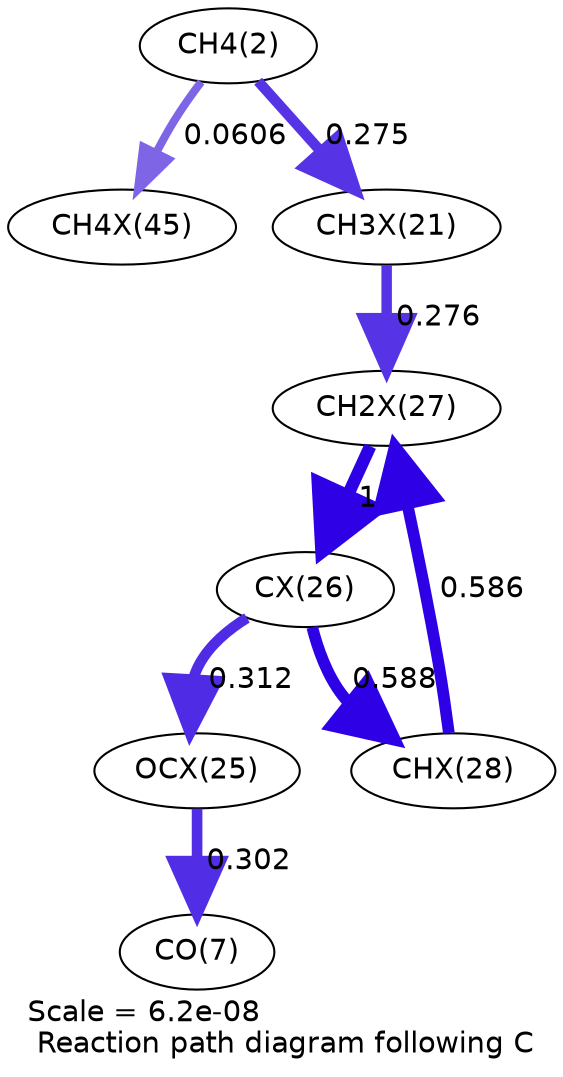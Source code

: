 digraph reaction_paths {
center=1;
s4 -> s35[fontname="Helvetica", penwidth=3.88, arrowsize=1.94, color="0.7, 0.561, 0.9"
, label=" 0.0606"];
s4 -> s27[fontname="Helvetica", penwidth=5.03, arrowsize=2.51, color="0.7, 0.775, 0.9"
, label=" 0.275"];
s27 -> s33[fontname="Helvetica", penwidth=5.03, arrowsize=2.51, color="0.7, 0.776, 0.9"
, label=" 0.276"];
s34 -> s33[fontname="Helvetica", penwidth=5.6, arrowsize=2.8, color="0.7, 1.09, 0.9"
, label=" 0.586"];
s33 -> s32[fontname="Helvetica", penwidth=6, arrowsize=3, color="0.7, 1.5, 0.9"
, label=" 1"];
s32 -> s34[fontname="Helvetica", penwidth=5.6, arrowsize=2.8, color="0.7, 1.09, 0.9"
, label=" 0.588"];
s32 -> s31[fontname="Helvetica", penwidth=5.12, arrowsize=2.56, color="0.7, 0.812, 0.9"
, label=" 0.312"];
s31 -> s9[fontname="Helvetica", penwidth=5.1, arrowsize=2.55, color="0.7, 0.802, 0.9"
, label=" 0.302"];
s4 [ fontname="Helvetica", label="CH4(2)"];
s9 [ fontname="Helvetica", label="CO(7)"];
s27 [ fontname="Helvetica", label="CH3X(21)"];
s31 [ fontname="Helvetica", label="OCX(25)"];
s32 [ fontname="Helvetica", label="CX(26)"];
s33 [ fontname="Helvetica", label="CH2X(27)"];
s34 [ fontname="Helvetica", label="CHX(28)"];
s35 [ fontname="Helvetica", label="CH4X(45)"];
 label = "Scale = 6.2e-08\l Reaction path diagram following C";
 fontname = "Helvetica";
}
